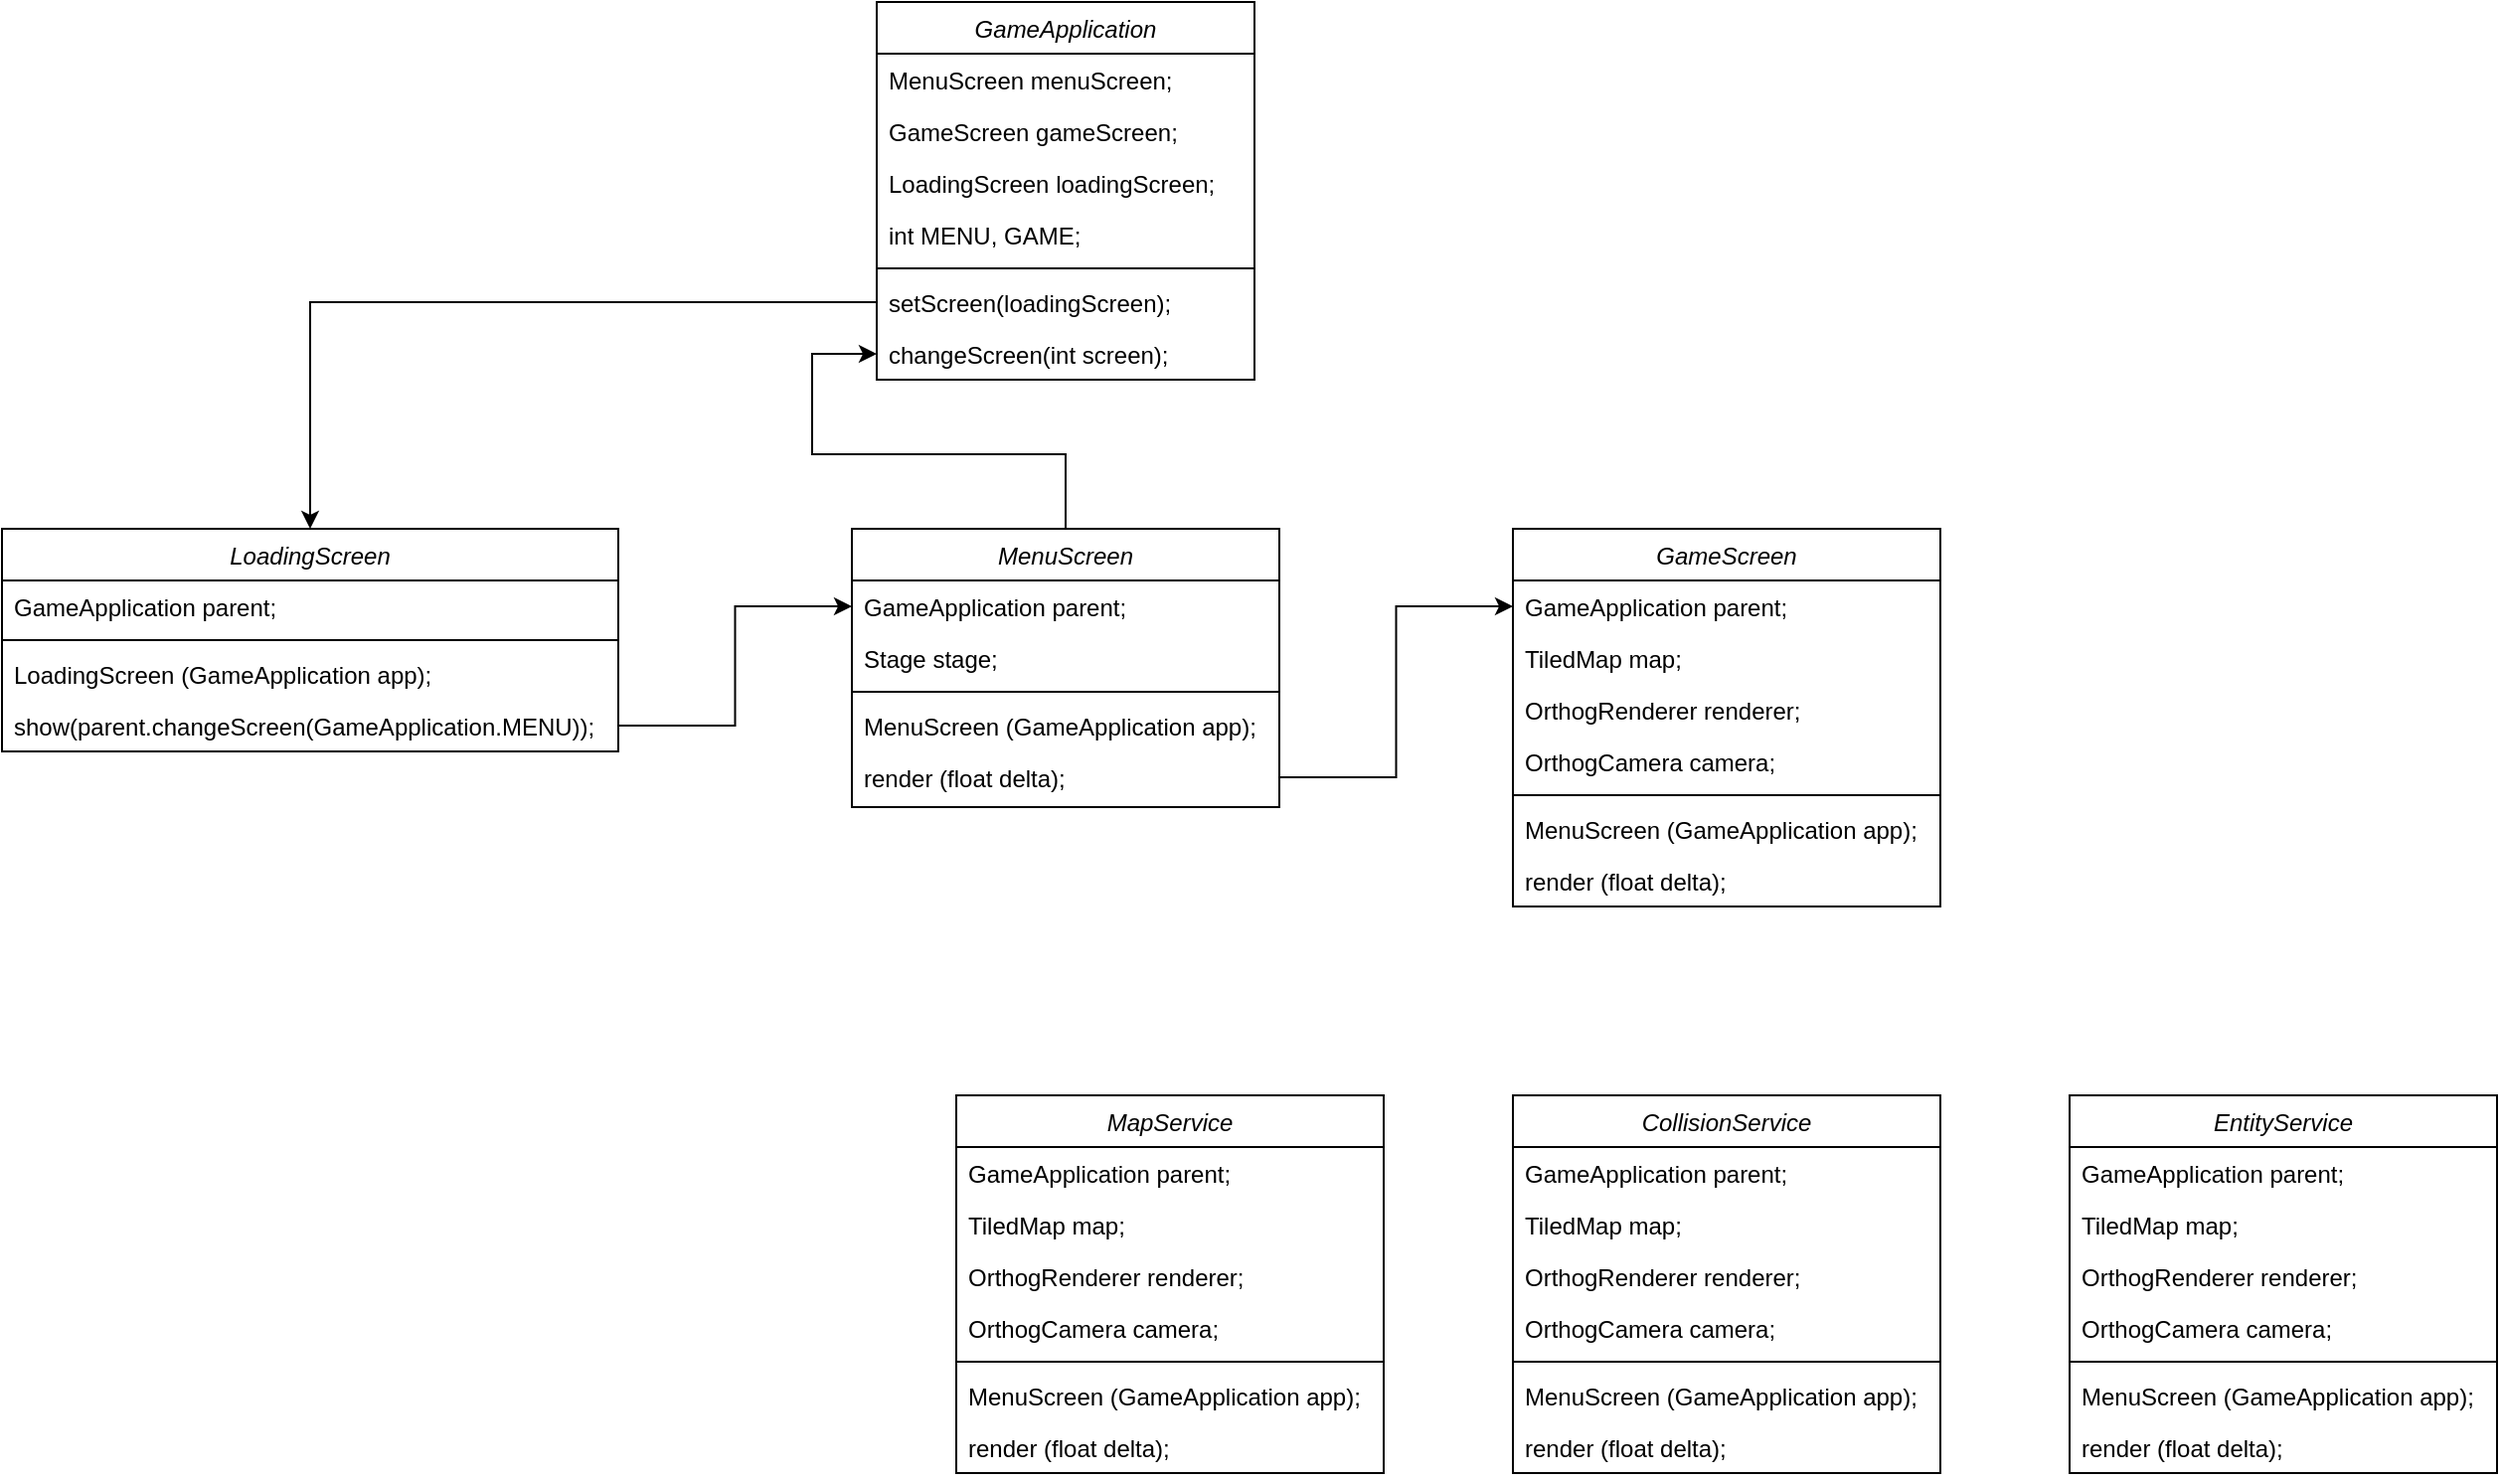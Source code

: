 <mxfile version="21.0.10" type="github">
  <diagram id="C5RBs43oDa-KdzZeNtuy" name="Page-1">
    <mxGraphModel dx="2032" dy="731" grid="1" gridSize="10" guides="1" tooltips="1" connect="1" arrows="1" fold="1" page="1" pageScale="1" pageWidth="827" pageHeight="1169" math="0" shadow="0">
      <root>
        <mxCell id="WIyWlLk6GJQsqaUBKTNV-0" />
        <mxCell id="WIyWlLk6GJQsqaUBKTNV-1" parent="WIyWlLk6GJQsqaUBKTNV-0" />
        <mxCell id="zkfFHV4jXpPFQw0GAbJ--0" value="GameApplication" style="swimlane;fontStyle=2;align=center;verticalAlign=top;childLayout=stackLayout;horizontal=1;startSize=26;horizontalStack=0;resizeParent=1;resizeLast=0;collapsible=1;marginBottom=0;rounded=0;shadow=0;strokeWidth=1;" parent="WIyWlLk6GJQsqaUBKTNV-1" vertex="1">
          <mxGeometry x="-70" y="250" width="190" height="190" as="geometry">
            <mxRectangle x="230" y="140" width="160" height="26" as="alternateBounds" />
          </mxGeometry>
        </mxCell>
        <mxCell id="zkfFHV4jXpPFQw0GAbJ--1" value="MenuScreen menuScreen;" style="text;align=left;verticalAlign=top;spacingLeft=4;spacingRight=4;overflow=hidden;rotatable=0;points=[[0,0.5],[1,0.5]];portConstraint=eastwest;" parent="zkfFHV4jXpPFQw0GAbJ--0" vertex="1">
          <mxGeometry y="26" width="190" height="26" as="geometry" />
        </mxCell>
        <mxCell id="zkfFHV4jXpPFQw0GAbJ--2" value="GameScreen gameScreen;" style="text;align=left;verticalAlign=top;spacingLeft=4;spacingRight=4;overflow=hidden;rotatable=0;points=[[0,0.5],[1,0.5]];portConstraint=eastwest;rounded=0;shadow=0;html=0;" parent="zkfFHV4jXpPFQw0GAbJ--0" vertex="1">
          <mxGeometry y="52" width="190" height="26" as="geometry" />
        </mxCell>
        <mxCell id="N3W7tn4txrfkCqCQlkfH-0" value="LoadingScreen loadingScreen;" style="text;align=left;verticalAlign=top;spacingLeft=4;spacingRight=4;overflow=hidden;rotatable=0;points=[[0,0.5],[1,0.5]];portConstraint=eastwest;rounded=0;shadow=0;html=0;" vertex="1" parent="zkfFHV4jXpPFQw0GAbJ--0">
          <mxGeometry y="78" width="190" height="26" as="geometry" />
        </mxCell>
        <mxCell id="N3W7tn4txrfkCqCQlkfH-1" value="int MENU, GAME;" style="text;align=left;verticalAlign=top;spacingLeft=4;spacingRight=4;overflow=hidden;rotatable=0;points=[[0,0.5],[1,0.5]];portConstraint=eastwest;rounded=0;shadow=0;html=0;" vertex="1" parent="zkfFHV4jXpPFQw0GAbJ--0">
          <mxGeometry y="104" width="190" height="26" as="geometry" />
        </mxCell>
        <mxCell id="zkfFHV4jXpPFQw0GAbJ--4" value="" style="line;html=1;strokeWidth=1;align=left;verticalAlign=middle;spacingTop=-1;spacingLeft=3;spacingRight=3;rotatable=0;labelPosition=right;points=[];portConstraint=eastwest;" parent="zkfFHV4jXpPFQw0GAbJ--0" vertex="1">
          <mxGeometry y="130" width="190" height="8" as="geometry" />
        </mxCell>
        <mxCell id="N3W7tn4txrfkCqCQlkfH-2" value="setScreen(loadingScreen);" style="text;align=left;verticalAlign=top;spacingLeft=4;spacingRight=4;overflow=hidden;rotatable=0;points=[[0,0.5],[1,0.5]];portConstraint=eastwest;" vertex="1" parent="zkfFHV4jXpPFQw0GAbJ--0">
          <mxGeometry y="138" width="190" height="26" as="geometry" />
        </mxCell>
        <mxCell id="zkfFHV4jXpPFQw0GAbJ--5" value="changeScreen(int screen);" style="text;align=left;verticalAlign=top;spacingLeft=4;spacingRight=4;overflow=hidden;rotatable=0;points=[[0,0.5],[1,0.5]];portConstraint=eastwest;" parent="zkfFHV4jXpPFQw0GAbJ--0" vertex="1">
          <mxGeometry y="164" width="190" height="26" as="geometry" />
        </mxCell>
        <mxCell id="zkfFHV4jXpPFQw0GAbJ--6" value="LoadingScreen" style="swimlane;fontStyle=2;align=center;verticalAlign=top;childLayout=stackLayout;horizontal=1;startSize=26;horizontalStack=0;resizeParent=1;resizeLast=0;collapsible=1;marginBottom=0;rounded=0;shadow=0;strokeWidth=1;" parent="WIyWlLk6GJQsqaUBKTNV-1" vertex="1">
          <mxGeometry x="-510" y="515" width="310" height="112" as="geometry">
            <mxRectangle x="130" y="380" width="160" height="26" as="alternateBounds" />
          </mxGeometry>
        </mxCell>
        <mxCell id="zkfFHV4jXpPFQw0GAbJ--7" value="GameApplication parent;" style="text;align=left;verticalAlign=top;spacingLeft=4;spacingRight=4;overflow=hidden;rotatable=0;points=[[0,0.5],[1,0.5]];portConstraint=eastwest;" parent="zkfFHV4jXpPFQw0GAbJ--6" vertex="1">
          <mxGeometry y="26" width="310" height="26" as="geometry" />
        </mxCell>
        <mxCell id="zkfFHV4jXpPFQw0GAbJ--9" value="" style="line;html=1;strokeWidth=1;align=left;verticalAlign=middle;spacingTop=-1;spacingLeft=3;spacingRight=3;rotatable=0;labelPosition=right;points=[];portConstraint=eastwest;" parent="zkfFHV4jXpPFQw0GAbJ--6" vertex="1">
          <mxGeometry y="52" width="310" height="8" as="geometry" />
        </mxCell>
        <mxCell id="N3W7tn4txrfkCqCQlkfH-5" value="LoadingScreen (GameApplication app);" style="text;align=left;verticalAlign=top;spacingLeft=4;spacingRight=4;overflow=hidden;rotatable=0;points=[[0,0.5],[1,0.5]];portConstraint=eastwest;fontStyle=0" vertex="1" parent="zkfFHV4jXpPFQw0GAbJ--6">
          <mxGeometry y="60" width="310" height="26" as="geometry" />
        </mxCell>
        <mxCell id="zkfFHV4jXpPFQw0GAbJ--10" value="show(parent.changeScreen(GameApplication.MENU));" style="text;align=left;verticalAlign=top;spacingLeft=4;spacingRight=4;overflow=hidden;rotatable=0;points=[[0,0.5],[1,0.5]];portConstraint=eastwest;fontStyle=0" parent="zkfFHV4jXpPFQw0GAbJ--6" vertex="1">
          <mxGeometry y="86" width="310" height="26" as="geometry" />
        </mxCell>
        <mxCell id="N3W7tn4txrfkCqCQlkfH-10" style="edgeStyle=orthogonalEdgeStyle;rounded=0;orthogonalLoop=1;jettySize=auto;html=1;entryX=0;entryY=0.5;entryDx=0;entryDy=0;" edge="1" parent="WIyWlLk6GJQsqaUBKTNV-1" source="zkfFHV4jXpPFQw0GAbJ--13" target="zkfFHV4jXpPFQw0GAbJ--5">
          <mxGeometry relative="1" as="geometry" />
        </mxCell>
        <mxCell id="zkfFHV4jXpPFQw0GAbJ--13" value="MenuScreen" style="swimlane;fontStyle=2;align=center;verticalAlign=top;childLayout=stackLayout;horizontal=1;startSize=26;horizontalStack=0;resizeParent=1;resizeLast=0;collapsible=1;marginBottom=0;rounded=0;shadow=0;strokeWidth=1;" parent="WIyWlLk6GJQsqaUBKTNV-1" vertex="1">
          <mxGeometry x="-82.5" y="515" width="215" height="140" as="geometry">
            <mxRectangle x="340" y="380" width="170" height="26" as="alternateBounds" />
          </mxGeometry>
        </mxCell>
        <mxCell id="zkfFHV4jXpPFQw0GAbJ--14" value="GameApplication parent;" style="text;align=left;verticalAlign=top;spacingLeft=4;spacingRight=4;overflow=hidden;rotatable=0;points=[[0,0.5],[1,0.5]];portConstraint=eastwest;" parent="zkfFHV4jXpPFQw0GAbJ--13" vertex="1">
          <mxGeometry y="26" width="215" height="26" as="geometry" />
        </mxCell>
        <mxCell id="N3W7tn4txrfkCqCQlkfH-9" value="Stage stage;" style="text;align=left;verticalAlign=top;spacingLeft=4;spacingRight=4;overflow=hidden;rotatable=0;points=[[0,0.5],[1,0.5]];portConstraint=eastwest;" vertex="1" parent="zkfFHV4jXpPFQw0GAbJ--13">
          <mxGeometry y="52" width="215" height="26" as="geometry" />
        </mxCell>
        <mxCell id="zkfFHV4jXpPFQw0GAbJ--15" value="" style="line;html=1;strokeWidth=1;align=left;verticalAlign=middle;spacingTop=-1;spacingLeft=3;spacingRight=3;rotatable=0;labelPosition=right;points=[];portConstraint=eastwest;" parent="zkfFHV4jXpPFQw0GAbJ--13" vertex="1">
          <mxGeometry y="78" width="215" height="8" as="geometry" />
        </mxCell>
        <mxCell id="N3W7tn4txrfkCqCQlkfH-6" value="MenuScreen (GameApplication app);" style="text;align=left;verticalAlign=top;spacingLeft=4;spacingRight=4;overflow=hidden;rotatable=0;points=[[0,0.5],[1,0.5]];portConstraint=eastwest;" vertex="1" parent="zkfFHV4jXpPFQw0GAbJ--13">
          <mxGeometry y="86" width="215" height="26" as="geometry" />
        </mxCell>
        <mxCell id="N3W7tn4txrfkCqCQlkfH-11" value="render (float delta);" style="text;align=left;verticalAlign=top;spacingLeft=4;spacingRight=4;overflow=hidden;rotatable=0;points=[[0,0.5],[1,0.5]];portConstraint=eastwest;" vertex="1" parent="zkfFHV4jXpPFQw0GAbJ--13">
          <mxGeometry y="112" width="215" height="26" as="geometry" />
        </mxCell>
        <mxCell id="N3W7tn4txrfkCqCQlkfH-4" style="edgeStyle=orthogonalEdgeStyle;rounded=0;orthogonalLoop=1;jettySize=auto;html=1;entryX=0;entryY=0.5;entryDx=0;entryDy=0;" edge="1" parent="WIyWlLk6GJQsqaUBKTNV-1" source="zkfFHV4jXpPFQw0GAbJ--10" target="zkfFHV4jXpPFQw0GAbJ--14">
          <mxGeometry relative="1" as="geometry" />
        </mxCell>
        <mxCell id="N3W7tn4txrfkCqCQlkfH-8" style="edgeStyle=orthogonalEdgeStyle;rounded=0;orthogonalLoop=1;jettySize=auto;html=1;entryX=0.5;entryY=0;entryDx=0;entryDy=0;" edge="1" parent="WIyWlLk6GJQsqaUBKTNV-1" source="N3W7tn4txrfkCqCQlkfH-2" target="zkfFHV4jXpPFQw0GAbJ--6">
          <mxGeometry relative="1" as="geometry" />
        </mxCell>
        <mxCell id="N3W7tn4txrfkCqCQlkfH-12" value="GameScreen" style="swimlane;fontStyle=2;align=center;verticalAlign=top;childLayout=stackLayout;horizontal=1;startSize=26;horizontalStack=0;resizeParent=1;resizeLast=0;collapsible=1;marginBottom=0;rounded=0;shadow=0;strokeWidth=1;" vertex="1" parent="WIyWlLk6GJQsqaUBKTNV-1">
          <mxGeometry x="250" y="515" width="215" height="190" as="geometry">
            <mxRectangle x="340" y="380" width="170" height="26" as="alternateBounds" />
          </mxGeometry>
        </mxCell>
        <mxCell id="N3W7tn4txrfkCqCQlkfH-13" value="GameApplication parent;" style="text;align=left;verticalAlign=top;spacingLeft=4;spacingRight=4;overflow=hidden;rotatable=0;points=[[0,0.5],[1,0.5]];portConstraint=eastwest;" vertex="1" parent="N3W7tn4txrfkCqCQlkfH-12">
          <mxGeometry y="26" width="215" height="26" as="geometry" />
        </mxCell>
        <mxCell id="N3W7tn4txrfkCqCQlkfH-14" value="TiledMap map;" style="text;align=left;verticalAlign=top;spacingLeft=4;spacingRight=4;overflow=hidden;rotatable=0;points=[[0,0.5],[1,0.5]];portConstraint=eastwest;" vertex="1" parent="N3W7tn4txrfkCqCQlkfH-12">
          <mxGeometry y="52" width="215" height="26" as="geometry" />
        </mxCell>
        <mxCell id="N3W7tn4txrfkCqCQlkfH-18" value="OrthogRenderer renderer;" style="text;align=left;verticalAlign=top;spacingLeft=4;spacingRight=4;overflow=hidden;rotatable=0;points=[[0,0.5],[1,0.5]];portConstraint=eastwest;" vertex="1" parent="N3W7tn4txrfkCqCQlkfH-12">
          <mxGeometry y="78" width="215" height="26" as="geometry" />
        </mxCell>
        <mxCell id="N3W7tn4txrfkCqCQlkfH-19" value="OrthogCamera camera;" style="text;align=left;verticalAlign=top;spacingLeft=4;spacingRight=4;overflow=hidden;rotatable=0;points=[[0,0.5],[1,0.5]];portConstraint=eastwest;" vertex="1" parent="N3W7tn4txrfkCqCQlkfH-12">
          <mxGeometry y="104" width="215" height="26" as="geometry" />
        </mxCell>
        <mxCell id="N3W7tn4txrfkCqCQlkfH-15" value="" style="line;html=1;strokeWidth=1;align=left;verticalAlign=middle;spacingTop=-1;spacingLeft=3;spacingRight=3;rotatable=0;labelPosition=right;points=[];portConstraint=eastwest;" vertex="1" parent="N3W7tn4txrfkCqCQlkfH-12">
          <mxGeometry y="130" width="215" height="8" as="geometry" />
        </mxCell>
        <mxCell id="N3W7tn4txrfkCqCQlkfH-16" value="MenuScreen (GameApplication app);" style="text;align=left;verticalAlign=top;spacingLeft=4;spacingRight=4;overflow=hidden;rotatable=0;points=[[0,0.5],[1,0.5]];portConstraint=eastwest;" vertex="1" parent="N3W7tn4txrfkCqCQlkfH-12">
          <mxGeometry y="138" width="215" height="26" as="geometry" />
        </mxCell>
        <mxCell id="N3W7tn4txrfkCqCQlkfH-17" value="render (float delta);" style="text;align=left;verticalAlign=top;spacingLeft=4;spacingRight=4;overflow=hidden;rotatable=0;points=[[0,0.5],[1,0.5]];portConstraint=eastwest;" vertex="1" parent="N3W7tn4txrfkCqCQlkfH-12">
          <mxGeometry y="164" width="215" height="26" as="geometry" />
        </mxCell>
        <mxCell id="N3W7tn4txrfkCqCQlkfH-21" style="edgeStyle=orthogonalEdgeStyle;rounded=0;orthogonalLoop=1;jettySize=auto;html=1;entryX=0;entryY=0.5;entryDx=0;entryDy=0;" edge="1" parent="WIyWlLk6GJQsqaUBKTNV-1" source="N3W7tn4txrfkCqCQlkfH-11" target="N3W7tn4txrfkCqCQlkfH-13">
          <mxGeometry relative="1" as="geometry" />
        </mxCell>
        <mxCell id="N3W7tn4txrfkCqCQlkfH-22" value="MapService" style="swimlane;fontStyle=2;align=center;verticalAlign=top;childLayout=stackLayout;horizontal=1;startSize=26;horizontalStack=0;resizeParent=1;resizeLast=0;collapsible=1;marginBottom=0;rounded=0;shadow=0;strokeWidth=1;" vertex="1" parent="WIyWlLk6GJQsqaUBKTNV-1">
          <mxGeometry x="-30" y="800" width="215" height="190" as="geometry">
            <mxRectangle x="340" y="380" width="170" height="26" as="alternateBounds" />
          </mxGeometry>
        </mxCell>
        <mxCell id="N3W7tn4txrfkCqCQlkfH-23" value="GameApplication parent;" style="text;align=left;verticalAlign=top;spacingLeft=4;spacingRight=4;overflow=hidden;rotatable=0;points=[[0,0.5],[1,0.5]];portConstraint=eastwest;" vertex="1" parent="N3W7tn4txrfkCqCQlkfH-22">
          <mxGeometry y="26" width="215" height="26" as="geometry" />
        </mxCell>
        <mxCell id="N3W7tn4txrfkCqCQlkfH-24" value="TiledMap map;" style="text;align=left;verticalAlign=top;spacingLeft=4;spacingRight=4;overflow=hidden;rotatable=0;points=[[0,0.5],[1,0.5]];portConstraint=eastwest;" vertex="1" parent="N3W7tn4txrfkCqCQlkfH-22">
          <mxGeometry y="52" width="215" height="26" as="geometry" />
        </mxCell>
        <mxCell id="N3W7tn4txrfkCqCQlkfH-25" value="OrthogRenderer renderer;" style="text;align=left;verticalAlign=top;spacingLeft=4;spacingRight=4;overflow=hidden;rotatable=0;points=[[0,0.5],[1,0.5]];portConstraint=eastwest;" vertex="1" parent="N3W7tn4txrfkCqCQlkfH-22">
          <mxGeometry y="78" width="215" height="26" as="geometry" />
        </mxCell>
        <mxCell id="N3W7tn4txrfkCqCQlkfH-26" value="OrthogCamera camera;" style="text;align=left;verticalAlign=top;spacingLeft=4;spacingRight=4;overflow=hidden;rotatable=0;points=[[0,0.5],[1,0.5]];portConstraint=eastwest;" vertex="1" parent="N3W7tn4txrfkCqCQlkfH-22">
          <mxGeometry y="104" width="215" height="26" as="geometry" />
        </mxCell>
        <mxCell id="N3W7tn4txrfkCqCQlkfH-27" value="" style="line;html=1;strokeWidth=1;align=left;verticalAlign=middle;spacingTop=-1;spacingLeft=3;spacingRight=3;rotatable=0;labelPosition=right;points=[];portConstraint=eastwest;" vertex="1" parent="N3W7tn4txrfkCqCQlkfH-22">
          <mxGeometry y="130" width="215" height="8" as="geometry" />
        </mxCell>
        <mxCell id="N3W7tn4txrfkCqCQlkfH-28" value="MenuScreen (GameApplication app);" style="text;align=left;verticalAlign=top;spacingLeft=4;spacingRight=4;overflow=hidden;rotatable=0;points=[[0,0.5],[1,0.5]];portConstraint=eastwest;" vertex="1" parent="N3W7tn4txrfkCqCQlkfH-22">
          <mxGeometry y="138" width="215" height="26" as="geometry" />
        </mxCell>
        <mxCell id="N3W7tn4txrfkCqCQlkfH-29" value="render (float delta);" style="text;align=left;verticalAlign=top;spacingLeft=4;spacingRight=4;overflow=hidden;rotatable=0;points=[[0,0.5],[1,0.5]];portConstraint=eastwest;" vertex="1" parent="N3W7tn4txrfkCqCQlkfH-22">
          <mxGeometry y="164" width="215" height="26" as="geometry" />
        </mxCell>
        <mxCell id="N3W7tn4txrfkCqCQlkfH-30" value="CollisionService" style="swimlane;fontStyle=2;align=center;verticalAlign=top;childLayout=stackLayout;horizontal=1;startSize=26;horizontalStack=0;resizeParent=1;resizeLast=0;collapsible=1;marginBottom=0;rounded=0;shadow=0;strokeWidth=1;" vertex="1" parent="WIyWlLk6GJQsqaUBKTNV-1">
          <mxGeometry x="250" y="800" width="215" height="190" as="geometry">
            <mxRectangle x="340" y="380" width="170" height="26" as="alternateBounds" />
          </mxGeometry>
        </mxCell>
        <mxCell id="N3W7tn4txrfkCqCQlkfH-31" value="GameApplication parent;" style="text;align=left;verticalAlign=top;spacingLeft=4;spacingRight=4;overflow=hidden;rotatable=0;points=[[0,0.5],[1,0.5]];portConstraint=eastwest;" vertex="1" parent="N3W7tn4txrfkCqCQlkfH-30">
          <mxGeometry y="26" width="215" height="26" as="geometry" />
        </mxCell>
        <mxCell id="N3W7tn4txrfkCqCQlkfH-32" value="TiledMap map;" style="text;align=left;verticalAlign=top;spacingLeft=4;spacingRight=4;overflow=hidden;rotatable=0;points=[[0,0.5],[1,0.5]];portConstraint=eastwest;" vertex="1" parent="N3W7tn4txrfkCqCQlkfH-30">
          <mxGeometry y="52" width="215" height="26" as="geometry" />
        </mxCell>
        <mxCell id="N3W7tn4txrfkCqCQlkfH-33" value="OrthogRenderer renderer;" style="text;align=left;verticalAlign=top;spacingLeft=4;spacingRight=4;overflow=hidden;rotatable=0;points=[[0,0.5],[1,0.5]];portConstraint=eastwest;" vertex="1" parent="N3W7tn4txrfkCqCQlkfH-30">
          <mxGeometry y="78" width="215" height="26" as="geometry" />
        </mxCell>
        <mxCell id="N3W7tn4txrfkCqCQlkfH-34" value="OrthogCamera camera;" style="text;align=left;verticalAlign=top;spacingLeft=4;spacingRight=4;overflow=hidden;rotatable=0;points=[[0,0.5],[1,0.5]];portConstraint=eastwest;" vertex="1" parent="N3W7tn4txrfkCqCQlkfH-30">
          <mxGeometry y="104" width="215" height="26" as="geometry" />
        </mxCell>
        <mxCell id="N3W7tn4txrfkCqCQlkfH-35" value="" style="line;html=1;strokeWidth=1;align=left;verticalAlign=middle;spacingTop=-1;spacingLeft=3;spacingRight=3;rotatable=0;labelPosition=right;points=[];portConstraint=eastwest;" vertex="1" parent="N3W7tn4txrfkCqCQlkfH-30">
          <mxGeometry y="130" width="215" height="8" as="geometry" />
        </mxCell>
        <mxCell id="N3W7tn4txrfkCqCQlkfH-36" value="MenuScreen (GameApplication app);" style="text;align=left;verticalAlign=top;spacingLeft=4;spacingRight=4;overflow=hidden;rotatable=0;points=[[0,0.5],[1,0.5]];portConstraint=eastwest;" vertex="1" parent="N3W7tn4txrfkCqCQlkfH-30">
          <mxGeometry y="138" width="215" height="26" as="geometry" />
        </mxCell>
        <mxCell id="N3W7tn4txrfkCqCQlkfH-37" value="render (float delta);" style="text;align=left;verticalAlign=top;spacingLeft=4;spacingRight=4;overflow=hidden;rotatable=0;points=[[0,0.5],[1,0.5]];portConstraint=eastwest;" vertex="1" parent="N3W7tn4txrfkCqCQlkfH-30">
          <mxGeometry y="164" width="215" height="26" as="geometry" />
        </mxCell>
        <mxCell id="N3W7tn4txrfkCqCQlkfH-39" value="EntityService" style="swimlane;fontStyle=2;align=center;verticalAlign=top;childLayout=stackLayout;horizontal=1;startSize=26;horizontalStack=0;resizeParent=1;resizeLast=0;collapsible=1;marginBottom=0;rounded=0;shadow=0;strokeWidth=1;" vertex="1" parent="WIyWlLk6GJQsqaUBKTNV-1">
          <mxGeometry x="530" y="800" width="215" height="190" as="geometry">
            <mxRectangle x="340" y="380" width="170" height="26" as="alternateBounds" />
          </mxGeometry>
        </mxCell>
        <mxCell id="N3W7tn4txrfkCqCQlkfH-40" value="GameApplication parent;" style="text;align=left;verticalAlign=top;spacingLeft=4;spacingRight=4;overflow=hidden;rotatable=0;points=[[0,0.5],[1,0.5]];portConstraint=eastwest;" vertex="1" parent="N3W7tn4txrfkCqCQlkfH-39">
          <mxGeometry y="26" width="215" height="26" as="geometry" />
        </mxCell>
        <mxCell id="N3W7tn4txrfkCqCQlkfH-41" value="TiledMap map;" style="text;align=left;verticalAlign=top;spacingLeft=4;spacingRight=4;overflow=hidden;rotatable=0;points=[[0,0.5],[1,0.5]];portConstraint=eastwest;" vertex="1" parent="N3W7tn4txrfkCqCQlkfH-39">
          <mxGeometry y="52" width="215" height="26" as="geometry" />
        </mxCell>
        <mxCell id="N3W7tn4txrfkCqCQlkfH-42" value="OrthogRenderer renderer;" style="text;align=left;verticalAlign=top;spacingLeft=4;spacingRight=4;overflow=hidden;rotatable=0;points=[[0,0.5],[1,0.5]];portConstraint=eastwest;" vertex="1" parent="N3W7tn4txrfkCqCQlkfH-39">
          <mxGeometry y="78" width="215" height="26" as="geometry" />
        </mxCell>
        <mxCell id="N3W7tn4txrfkCqCQlkfH-43" value="OrthogCamera camera;" style="text;align=left;verticalAlign=top;spacingLeft=4;spacingRight=4;overflow=hidden;rotatable=0;points=[[0,0.5],[1,0.5]];portConstraint=eastwest;" vertex="1" parent="N3W7tn4txrfkCqCQlkfH-39">
          <mxGeometry y="104" width="215" height="26" as="geometry" />
        </mxCell>
        <mxCell id="N3W7tn4txrfkCqCQlkfH-44" value="" style="line;html=1;strokeWidth=1;align=left;verticalAlign=middle;spacingTop=-1;spacingLeft=3;spacingRight=3;rotatable=0;labelPosition=right;points=[];portConstraint=eastwest;" vertex="1" parent="N3W7tn4txrfkCqCQlkfH-39">
          <mxGeometry y="130" width="215" height="8" as="geometry" />
        </mxCell>
        <mxCell id="N3W7tn4txrfkCqCQlkfH-45" value="MenuScreen (GameApplication app);" style="text;align=left;verticalAlign=top;spacingLeft=4;spacingRight=4;overflow=hidden;rotatable=0;points=[[0,0.5],[1,0.5]];portConstraint=eastwest;" vertex="1" parent="N3W7tn4txrfkCqCQlkfH-39">
          <mxGeometry y="138" width="215" height="26" as="geometry" />
        </mxCell>
        <mxCell id="N3W7tn4txrfkCqCQlkfH-46" value="render (float delta);" style="text;align=left;verticalAlign=top;spacingLeft=4;spacingRight=4;overflow=hidden;rotatable=0;points=[[0,0.5],[1,0.5]];portConstraint=eastwest;" vertex="1" parent="N3W7tn4txrfkCqCQlkfH-39">
          <mxGeometry y="164" width="215" height="26" as="geometry" />
        </mxCell>
      </root>
    </mxGraphModel>
  </diagram>
</mxfile>
